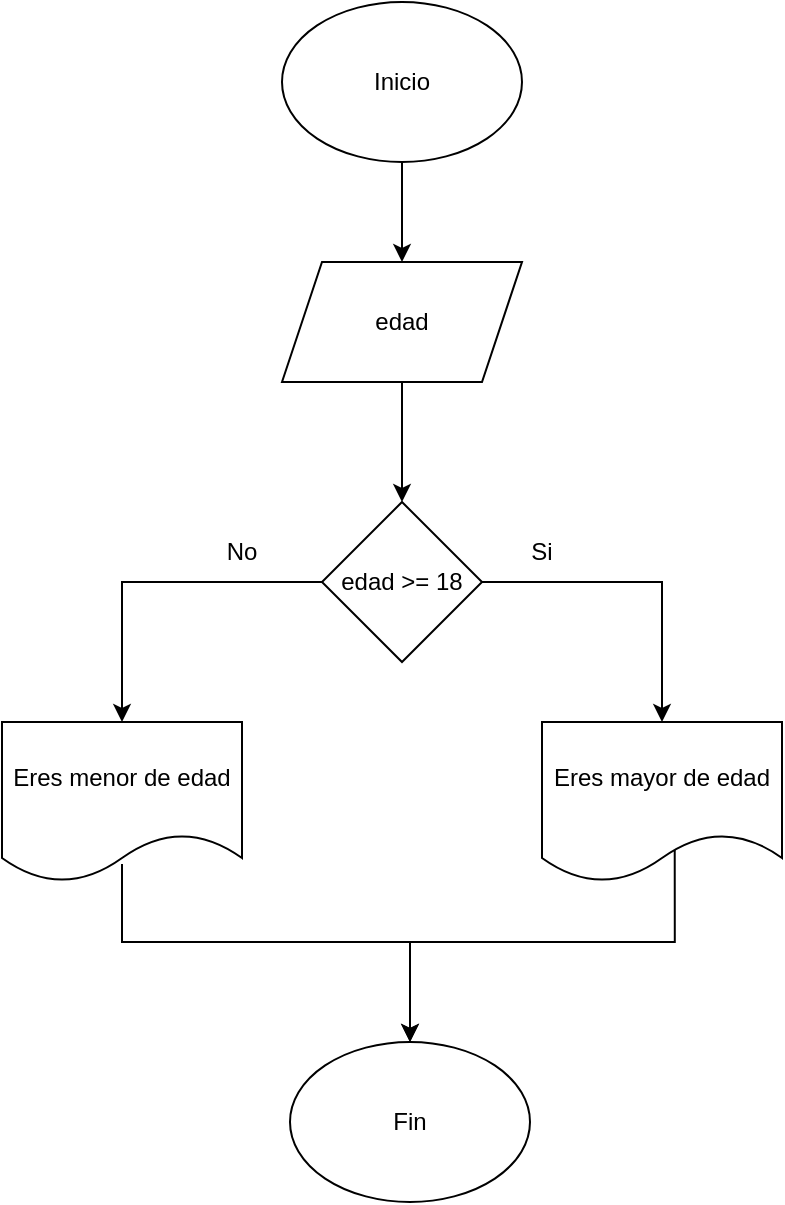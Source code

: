 <mxfile version="26.2.13" pages="8">
  <diagram name="Ejercicio_1" id="HbhEWNqbuMa8N1bNf3do">
    <mxGraphModel dx="579" dy="975" grid="1" gridSize="10" guides="1" tooltips="1" connect="1" arrows="1" fold="1" page="1" pageScale="1" pageWidth="827" pageHeight="1169" math="0" shadow="0">
      <root>
        <mxCell id="0" />
        <mxCell id="1" parent="0" />
        <mxCell id="AtQ19wUeNhM6aka8nDis-4" value="" style="edgeStyle=orthogonalEdgeStyle;rounded=0;orthogonalLoop=1;jettySize=auto;html=1;" edge="1" parent="1" source="AtQ19wUeNhM6aka8nDis-2" target="AtQ19wUeNhM6aka8nDis-3">
          <mxGeometry relative="1" as="geometry" />
        </mxCell>
        <mxCell id="AtQ19wUeNhM6aka8nDis-2" value="Inicio" style="ellipse;whiteSpace=wrap;html=1;" vertex="1" parent="1">
          <mxGeometry x="350" y="50" width="120" height="80" as="geometry" />
        </mxCell>
        <mxCell id="AtQ19wUeNhM6aka8nDis-6" value="" style="edgeStyle=orthogonalEdgeStyle;rounded=0;orthogonalLoop=1;jettySize=auto;html=1;" edge="1" parent="1" source="AtQ19wUeNhM6aka8nDis-3" target="AtQ19wUeNhM6aka8nDis-5">
          <mxGeometry relative="1" as="geometry" />
        </mxCell>
        <mxCell id="AtQ19wUeNhM6aka8nDis-3" value="edad" style="shape=parallelogram;perimeter=parallelogramPerimeter;whiteSpace=wrap;html=1;fixedSize=1;" vertex="1" parent="1">
          <mxGeometry x="350" y="180" width="120" height="60" as="geometry" />
        </mxCell>
        <mxCell id="AtQ19wUeNhM6aka8nDis-10" style="edgeStyle=orthogonalEdgeStyle;rounded=0;orthogonalLoop=1;jettySize=auto;html=1;exitX=1;exitY=0.5;exitDx=0;exitDy=0;" edge="1" parent="1" source="AtQ19wUeNhM6aka8nDis-5" target="AtQ19wUeNhM6aka8nDis-9">
          <mxGeometry relative="1" as="geometry" />
        </mxCell>
        <mxCell id="AtQ19wUeNhM6aka8nDis-13" style="edgeStyle=orthogonalEdgeStyle;rounded=0;orthogonalLoop=1;jettySize=auto;html=1;exitX=0;exitY=0.5;exitDx=0;exitDy=0;" edge="1" parent="1" source="AtQ19wUeNhM6aka8nDis-5" target="AtQ19wUeNhM6aka8nDis-12">
          <mxGeometry relative="1" as="geometry">
            <Array as="points">
              <mxPoint x="270" y="340" />
            </Array>
          </mxGeometry>
        </mxCell>
        <mxCell id="AtQ19wUeNhM6aka8nDis-5" value="&lt;div&gt;edad &amp;gt;= 18&lt;/div&gt;" style="rhombus;whiteSpace=wrap;html=1;" vertex="1" parent="1">
          <mxGeometry x="370" y="300" width="80" height="80" as="geometry" />
        </mxCell>
        <mxCell id="AtQ19wUeNhM6aka8nDis-20" style="edgeStyle=orthogonalEdgeStyle;rounded=0;orthogonalLoop=1;jettySize=auto;html=1;exitX=0.553;exitY=0.8;exitDx=0;exitDy=0;entryX=0.5;entryY=0;entryDx=0;entryDy=0;exitPerimeter=0;" edge="1" parent="1" source="AtQ19wUeNhM6aka8nDis-9" target="AtQ19wUeNhM6aka8nDis-17">
          <mxGeometry relative="1" as="geometry">
            <Array as="points">
              <mxPoint x="546" y="520" />
              <mxPoint x="414" y="520" />
            </Array>
          </mxGeometry>
        </mxCell>
        <mxCell id="AtQ19wUeNhM6aka8nDis-9" value="Eres mayor de edad" style="shape=document;whiteSpace=wrap;html=1;boundedLbl=1;" vertex="1" parent="1">
          <mxGeometry x="480" y="410" width="120" height="80" as="geometry" />
        </mxCell>
        <mxCell id="AtQ19wUeNhM6aka8nDis-11" value="Si" style="text;html=1;align=center;verticalAlign=middle;whiteSpace=wrap;rounded=0;" vertex="1" parent="1">
          <mxGeometry x="450" y="310" width="60" height="30" as="geometry" />
        </mxCell>
        <mxCell id="AtQ19wUeNhM6aka8nDis-18" style="edgeStyle=orthogonalEdgeStyle;rounded=0;orthogonalLoop=1;jettySize=auto;html=1;entryX=0.5;entryY=0;entryDx=0;entryDy=0;" edge="1" parent="1" target="AtQ19wUeNhM6aka8nDis-17">
          <mxGeometry relative="1" as="geometry">
            <mxPoint x="270" y="481" as="sourcePoint" />
            <Array as="points">
              <mxPoint x="270" y="520" />
              <mxPoint x="414" y="520" />
            </Array>
          </mxGeometry>
        </mxCell>
        <mxCell id="AtQ19wUeNhM6aka8nDis-12" value="Eres menor de edad" style="shape=document;whiteSpace=wrap;html=1;boundedLbl=1;" vertex="1" parent="1">
          <mxGeometry x="210" y="410" width="120" height="80" as="geometry" />
        </mxCell>
        <mxCell id="AtQ19wUeNhM6aka8nDis-14" value="No" style="text;html=1;align=center;verticalAlign=middle;whiteSpace=wrap;rounded=0;" vertex="1" parent="1">
          <mxGeometry x="300" y="310" width="60" height="30" as="geometry" />
        </mxCell>
        <mxCell id="AtQ19wUeNhM6aka8nDis-17" value="Fin" style="ellipse;whiteSpace=wrap;html=1;" vertex="1" parent="1">
          <mxGeometry x="354" y="570" width="120" height="80" as="geometry" />
        </mxCell>
      </root>
    </mxGraphModel>
  </diagram>
  <diagram id="KrsPK_C_SvE7w2KTIk38" name="Ejercicio_2">
    <mxGraphModel dx="1496" dy="1223" grid="1" gridSize="10" guides="1" tooltips="1" connect="1" arrows="1" fold="1" page="1" pageScale="1" pageWidth="827" pageHeight="1169" math="0" shadow="0">
      <root>
        <mxCell id="0" />
        <mxCell id="1" parent="0" />
        <mxCell id="YF59bSy7tuKWpELzyQuo-3" value="" style="edgeStyle=orthogonalEdgeStyle;rounded=0;orthogonalLoop=1;jettySize=auto;html=1;" edge="1" parent="1" source="YF59bSy7tuKWpELzyQuo-1" target="YF59bSy7tuKWpELzyQuo-2">
          <mxGeometry relative="1" as="geometry" />
        </mxCell>
        <mxCell id="YF59bSy7tuKWpELzyQuo-1" value="inicio" style="ellipse;whiteSpace=wrap;html=1;" vertex="1" parent="1">
          <mxGeometry x="354" y="80" width="120" height="80" as="geometry" />
        </mxCell>
        <mxCell id="YF59bSy7tuKWpELzyQuo-5" value="" style="edgeStyle=orthogonalEdgeStyle;rounded=0;orthogonalLoop=1;jettySize=auto;html=1;entryX=0.5;entryY=0;entryDx=0;entryDy=0;" edge="1" parent="1" source="YF59bSy7tuKWpELzyQuo-2" target="T4lvoNOf0rnetLlFRhDe-3">
          <mxGeometry relative="1" as="geometry">
            <mxPoint x="414" y="380.0" as="targetPoint" />
            <Array as="points">
              <mxPoint x="414" y="420" />
            </Array>
          </mxGeometry>
        </mxCell>
        <mxCell id="YF59bSy7tuKWpELzyQuo-2" value="numero" style="shape=parallelogram;perimeter=parallelogramPerimeter;whiteSpace=wrap;html=1;fixedSize=1;" vertex="1" parent="1">
          <mxGeometry x="354" y="200" width="120" height="60" as="geometry" />
        </mxCell>
        <mxCell id="T4lvoNOf0rnetLlFRhDe-1" style="edgeStyle=orthogonalEdgeStyle;rounded=0;orthogonalLoop=1;jettySize=auto;html=1;exitX=0.5;exitY=1;exitDx=0;exitDy=0;" edge="1" parent="1" source="T4lvoNOf0rnetLlFRhDe-3" target="T4lvoNOf0rnetLlFRhDe-4">
          <mxGeometry relative="1" as="geometry" />
        </mxCell>
        <mxCell id="T4lvoNOf0rnetLlFRhDe-13" style="edgeStyle=orthogonalEdgeStyle;rounded=0;orthogonalLoop=1;jettySize=auto;html=1;exitX=0;exitY=0.5;exitDx=0;exitDy=0;entryX=0.5;entryY=0;entryDx=0;entryDy=0;" edge="1" parent="1" source="T4lvoNOf0rnetLlFRhDe-3" target="T4lvoNOf0rnetLlFRhDe-12">
          <mxGeometry relative="1" as="geometry" />
        </mxCell>
        <mxCell id="T4lvoNOf0rnetLlFRhDe-3" value="numero == 0" style="rhombus;whiteSpace=wrap;html=1;" vertex="1" parent="1">
          <mxGeometry x="374" y="300" width="80" height="80" as="geometry" />
        </mxCell>
        <mxCell id="T4lvoNOf0rnetLlFRhDe-10" value="" style="edgeStyle=orthogonalEdgeStyle;rounded=0;orthogonalLoop=1;jettySize=auto;html=1;exitX=0.503;exitY=0.873;exitDx=0;exitDy=0;exitPerimeter=0;" edge="1" parent="1" source="T4lvoNOf0rnetLlFRhDe-4" target="T4lvoNOf0rnetLlFRhDe-9">
          <mxGeometry relative="1" as="geometry" />
        </mxCell>
        <mxCell id="T4lvoNOf0rnetLlFRhDe-4" value="Digitaste el 0" style="shape=document;whiteSpace=wrap;html=1;boundedLbl=1;" vertex="1" parent="1">
          <mxGeometry x="354" y="465" width="120" height="80" as="geometry" />
        </mxCell>
        <mxCell id="T4lvoNOf0rnetLlFRhDe-5" value="Si" style="text;html=1;align=center;verticalAlign=middle;whiteSpace=wrap;rounded=0;" vertex="1" parent="1">
          <mxGeometry x="420" y="380" width="11" height="30" as="geometry" />
        </mxCell>
        <mxCell id="T4lvoNOf0rnetLlFRhDe-7" value="No" style="text;html=1;align=center;verticalAlign=middle;whiteSpace=wrap;rounded=0;" vertex="1" parent="1">
          <mxGeometry x="309" y="310" width="60" height="30" as="geometry" />
        </mxCell>
        <mxCell id="T4lvoNOf0rnetLlFRhDe-9" value="Fin" style="ellipse;whiteSpace=wrap;html=1;" vertex="1" parent="1">
          <mxGeometry x="354" y="610" width="120" height="80" as="geometry" />
        </mxCell>
        <mxCell id="T4lvoNOf0rnetLlFRhDe-15" value="" style="edgeStyle=orthogonalEdgeStyle;rounded=0;orthogonalLoop=1;jettySize=auto;html=1;entryX=0.5;entryY=0;entryDx=0;entryDy=0;" edge="1" parent="1" source="T4lvoNOf0rnetLlFRhDe-12" target="T4lvoNOf0rnetLlFRhDe-16">
          <mxGeometry relative="1" as="geometry">
            <mxPoint x="249.053" y="465" as="targetPoint" />
          </mxGeometry>
        </mxCell>
        <mxCell id="T4lvoNOf0rnetLlFRhDe-18" value="" style="edgeStyle=orthogonalEdgeStyle;rounded=0;orthogonalLoop=1;jettySize=auto;html=1;" edge="1" parent="1" source="T4lvoNOf0rnetLlFRhDe-12" target="T4lvoNOf0rnetLlFRhDe-17">
          <mxGeometry relative="1" as="geometry" />
        </mxCell>
        <mxCell id="T4lvoNOf0rnetLlFRhDe-12" value="numero&amp;lt;0" style="rhombus;whiteSpace=wrap;html=1;" vertex="1" parent="1">
          <mxGeometry x="99" y="380" width="80" height="80" as="geometry" />
        </mxCell>
        <mxCell id="T4lvoNOf0rnetLlFRhDe-22" style="edgeStyle=orthogonalEdgeStyle;rounded=0;orthogonalLoop=1;jettySize=auto;html=1;exitX=0.559;exitY=0.87;exitDx=0;exitDy=0;entryX=0.5;entryY=0;entryDx=0;entryDy=0;exitPerimeter=0;" edge="1" parent="1" source="T4lvoNOf0rnetLlFRhDe-16" target="T4lvoNOf0rnetLlFRhDe-9">
          <mxGeometry relative="1" as="geometry">
            <Array as="points">
              <mxPoint x="256" y="560" />
              <mxPoint x="414" y="560" />
            </Array>
          </mxGeometry>
        </mxCell>
        <mxCell id="T4lvoNOf0rnetLlFRhDe-16" value="El numero es negativo" style="shape=document;whiteSpace=wrap;html=1;boundedLbl=1;" vertex="1" parent="1">
          <mxGeometry x="189" y="465" width="120" height="80" as="geometry" />
        </mxCell>
        <mxCell id="T4lvoNOf0rnetLlFRhDe-23" style="edgeStyle=orthogonalEdgeStyle;rounded=0;orthogonalLoop=1;jettySize=auto;html=1;entryX=0.5;entryY=0;entryDx=0;entryDy=0;exitX=0.498;exitY=0.897;exitDx=0;exitDy=0;exitPerimeter=0;" edge="1" parent="1" source="T4lvoNOf0rnetLlFRhDe-17" target="T4lvoNOf0rnetLlFRhDe-9">
          <mxGeometry relative="1" as="geometry">
            <Array as="points">
              <mxPoint x="20" y="580" />
              <mxPoint x="414" y="580" />
            </Array>
          </mxGeometry>
        </mxCell>
        <mxCell id="T4lvoNOf0rnetLlFRhDe-17" value="El numero es positivo" style="shape=document;whiteSpace=wrap;html=1;boundedLbl=1;" vertex="1" parent="1">
          <mxGeometry x="-40" y="470" width="120" height="80" as="geometry" />
        </mxCell>
        <mxCell id="T4lvoNOf0rnetLlFRhDe-19" value="si" style="text;html=1;align=center;verticalAlign=middle;whiteSpace=wrap;rounded=0;" vertex="1" parent="1">
          <mxGeometry x="170" y="390" width="60" height="30" as="geometry" />
        </mxCell>
        <mxCell id="T4lvoNOf0rnetLlFRhDe-20" value="no" style="text;html=1;align=center;verticalAlign=middle;whiteSpace=wrap;rounded=0;" vertex="1" parent="1">
          <mxGeometry x="39" y="390" width="60" height="30" as="geometry" />
        </mxCell>
      </root>
    </mxGraphModel>
  </diagram>
  <diagram id="enuvTou273MgP8DCtoVZ" name="Ejercicio_3">
    <mxGraphModel dx="1088" dy="1988" grid="1" gridSize="10" guides="1" tooltips="1" connect="1" arrows="1" fold="1" page="1" pageScale="1" pageWidth="827" pageHeight="1169" math="0" shadow="0">
      <root>
        <mxCell id="0" />
        <mxCell id="1" parent="0" />
        <mxCell id="p-ri-vCD-h3YRw8ZXZ6N-1" value="" style="edgeStyle=orthogonalEdgeStyle;rounded=0;orthogonalLoop=1;jettySize=auto;html=1;" edge="1" parent="1" source="p-ri-vCD-h3YRw8ZXZ6N-2" target="p-ri-vCD-h3YRw8ZXZ6N-4">
          <mxGeometry relative="1" as="geometry" />
        </mxCell>
        <mxCell id="p-ri-vCD-h3YRw8ZXZ6N-2" value="inicio" style="ellipse;whiteSpace=wrap;html=1;" vertex="1" parent="1">
          <mxGeometry x="354" y="80" width="120" height="80" as="geometry" />
        </mxCell>
        <mxCell id="p-ri-vCD-h3YRw8ZXZ6N-22" value="" style="edgeStyle=orthogonalEdgeStyle;rounded=0;orthogonalLoop=1;jettySize=auto;html=1;" edge="1" parent="1" source="p-ri-vCD-h3YRw8ZXZ6N-4" target="p-ri-vCD-h3YRw8ZXZ6N-7">
          <mxGeometry relative="1" as="geometry" />
        </mxCell>
        <mxCell id="p-ri-vCD-h3YRw8ZXZ6N-4" value="numero" style="shape=parallelogram;perimeter=parallelogramPerimeter;whiteSpace=wrap;html=1;fixedSize=1;" vertex="1" parent="1">
          <mxGeometry x="354" y="200" width="120" height="60" as="geometry" />
        </mxCell>
        <mxCell id="p-ri-vCD-h3YRw8ZXZ6N-5" style="edgeStyle=orthogonalEdgeStyle;rounded=0;orthogonalLoop=1;jettySize=auto;html=1;exitX=1;exitY=0.5;exitDx=0;exitDy=0;" edge="1" parent="1" source="p-ri-vCD-h3YRw8ZXZ6N-7" target="p-ri-vCD-h3YRw8ZXZ6N-9">
          <mxGeometry relative="1" as="geometry" />
        </mxCell>
        <mxCell id="p-ri-vCD-h3YRw8ZXZ6N-7" value="numero % 2 == 0" style="rhombus;whiteSpace=wrap;html=1;" vertex="1" parent="1">
          <mxGeometry x="356" y="300" width="116" height="80" as="geometry" />
        </mxCell>
        <mxCell id="p-ri-vCD-h3YRw8ZXZ6N-29" style="edgeStyle=orthogonalEdgeStyle;rounded=0;orthogonalLoop=1;jettySize=auto;html=1;exitX=0;exitY=0.5;exitDx=0;exitDy=0;entryX=0.5;entryY=0;entryDx=0;entryDy=0;" edge="1" parent="1" source="p-ri-vCD-h3YRw8ZXZ6N-9" target="p-ri-vCD-h3YRw8ZXZ6N-12">
          <mxGeometry relative="1" as="geometry" />
        </mxCell>
        <mxCell id="p-ri-vCD-h3YRw8ZXZ6N-9" value="El numero es par" style="shape=document;whiteSpace=wrap;html=1;boundedLbl=1;" vertex="1" parent="1">
          <mxGeometry x="510" y="410" width="120" height="80" as="geometry" />
        </mxCell>
        <mxCell id="p-ri-vCD-h3YRw8ZXZ6N-10" value="Si" style="text;html=1;align=center;verticalAlign=middle;whiteSpace=wrap;rounded=0;" vertex="1" parent="1">
          <mxGeometry x="490" y="310" width="11" height="30" as="geometry" />
        </mxCell>
        <mxCell id="p-ri-vCD-h3YRw8ZXZ6N-24" style="edgeStyle=orthogonalEdgeStyle;rounded=0;orthogonalLoop=1;jettySize=auto;html=1;exitX=0.75;exitY=1;exitDx=0;exitDy=0;entryX=0.5;entryY=0;entryDx=0;entryDy=0;" edge="1" parent="1" source="p-ri-vCD-h3YRw8ZXZ6N-11" target="p-ri-vCD-h3YRw8ZXZ6N-25">
          <mxGeometry relative="1" as="geometry">
            <mxPoint x="260" y="420" as="targetPoint" />
            <Array as="points">
              <mxPoint x="270" y="340" />
            </Array>
          </mxGeometry>
        </mxCell>
        <mxCell id="p-ri-vCD-h3YRw8ZXZ6N-11" value="No" style="text;html=1;align=center;verticalAlign=middle;whiteSpace=wrap;rounded=0;" vertex="1" parent="1">
          <mxGeometry x="309" y="310" width="60" height="30" as="geometry" />
        </mxCell>
        <mxCell id="p-ri-vCD-h3YRw8ZXZ6N-12" value="Fin" style="ellipse;whiteSpace=wrap;html=1;" vertex="1" parent="1">
          <mxGeometry x="354" y="490" width="120" height="80" as="geometry" />
        </mxCell>
        <mxCell id="p-ri-vCD-h3YRw8ZXZ6N-27" style="edgeStyle=orthogonalEdgeStyle;rounded=0;orthogonalLoop=1;jettySize=auto;html=1;exitX=1;exitY=0.5;exitDx=0;exitDy=0;entryX=0.5;entryY=0;entryDx=0;entryDy=0;" edge="1" parent="1" source="p-ri-vCD-h3YRw8ZXZ6N-25" target="p-ri-vCD-h3YRw8ZXZ6N-12">
          <mxGeometry relative="1" as="geometry">
            <Array as="points">
              <mxPoint x="330" y="450" />
              <mxPoint x="414" y="450" />
            </Array>
          </mxGeometry>
        </mxCell>
        <mxCell id="p-ri-vCD-h3YRw8ZXZ6N-25" value="El numero es impar" style="shape=document;whiteSpace=wrap;html=1;boundedLbl=1;" vertex="1" parent="1">
          <mxGeometry x="210" y="420" width="120" height="80" as="geometry" />
        </mxCell>
      </root>
    </mxGraphModel>
  </diagram>
  <diagram id="5CoDyDabY0lpsyTkSWvq" name="Ejercicio_4">
    <mxGraphModel dx="483" dy="921" grid="1" gridSize="10" guides="1" tooltips="1" connect="1" arrows="1" fold="1" page="1" pageScale="1" pageWidth="827" pageHeight="1169" math="0" shadow="0">
      <root>
        <mxCell id="0" />
        <mxCell id="1" parent="0" />
        <mxCell id="a5gAHpzRcTov0e3vMr_i-29" value="" style="edgeStyle=orthogonalEdgeStyle;rounded=0;orthogonalLoop=1;jettySize=auto;html=1;" edge="1" parent="1" source="a5gAHpzRcTov0e3vMr_i-2" target="a5gAHpzRcTov0e3vMr_i-28">
          <mxGeometry relative="1" as="geometry" />
        </mxCell>
        <mxCell id="a5gAHpzRcTov0e3vMr_i-2" value="inicio" style="ellipse;whiteSpace=wrap;html=1;" vertex="1" parent="1">
          <mxGeometry x="354" y="80" width="120" height="80" as="geometry" />
        </mxCell>
        <mxCell id="a5gAHpzRcTov0e3vMr_i-4" value="contrasena" style="shape=parallelogram;perimeter=parallelogramPerimeter;whiteSpace=wrap;html=1;fixedSize=1;" vertex="1" parent="1">
          <mxGeometry x="354" y="320" width="120" height="60" as="geometry" />
        </mxCell>
        <mxCell id="a5gAHpzRcTov0e3vMr_i-21" value="" style="edgeStyle=orthogonalEdgeStyle;rounded=0;orthogonalLoop=1;jettySize=auto;html=1;" edge="1" parent="1" source="a5gAHpzRcTov0e3vMr_i-6" target="a5gAHpzRcTov0e3vMr_i-20">
          <mxGeometry relative="1" as="geometry" />
        </mxCell>
        <mxCell id="a5gAHpzRcTov0e3vMr_i-24" value="" style="edgeStyle=orthogonalEdgeStyle;rounded=0;orthogonalLoop=1;jettySize=auto;html=1;entryX=0;entryY=0.5;entryDx=0;entryDy=0;" edge="1" parent="1" source="a5gAHpzRcTov0e3vMr_i-6" target="a5gAHpzRcTov0e3vMr_i-4">
          <mxGeometry relative="1" as="geometry">
            <mxPoint x="230" y="270" as="targetPoint" />
            <Array as="points">
              <mxPoint x="290" y="480" />
              <mxPoint x="290" y="350" />
            </Array>
          </mxGeometry>
        </mxCell>
        <mxCell id="a5gAHpzRcTov0e3vMr_i-6" value="contrasena == contrasenaReal" style="rhombus;whiteSpace=wrap;html=1;" vertex="1" parent="1">
          <mxGeometry x="342" y="440" width="144" height="80" as="geometry" />
        </mxCell>
        <mxCell id="a5gAHpzRcTov0e3vMr_i-9" value="Si" style="text;html=1;align=center;verticalAlign=middle;whiteSpace=wrap;rounded=0;" vertex="1" parent="1">
          <mxGeometry x="420" y="520" width="11" height="30" as="geometry" />
        </mxCell>
        <mxCell id="a5gAHpzRcTov0e3vMr_i-11" value="No" style="text;html=1;align=center;verticalAlign=middle;whiteSpace=wrap;rounded=0;" vertex="1" parent="1">
          <mxGeometry x="311" y="450" width="31" height="30" as="geometry" />
        </mxCell>
        <mxCell id="a5gAHpzRcTov0e3vMr_i-17" value="" style="edgeStyle=orthogonalEdgeStyle;rounded=0;orthogonalLoop=1;jettySize=auto;html=1;exitX=0.5;exitY=1;exitDx=0;exitDy=0;" edge="1" parent="1" source="a5gAHpzRcTov0e3vMr_i-4" target="a5gAHpzRcTov0e3vMr_i-6">
          <mxGeometry relative="1" as="geometry">
            <mxPoint x="414" y="380" as="sourcePoint" />
          </mxGeometry>
        </mxCell>
        <mxCell id="a5gAHpzRcTov0e3vMr_i-27" value="" style="edgeStyle=orthogonalEdgeStyle;rounded=0;orthogonalLoop=1;jettySize=auto;html=1;exitX=0.5;exitY=0.938;exitDx=0;exitDy=0;exitPerimeter=0;" edge="1" parent="1" source="a5gAHpzRcTov0e3vMr_i-20" target="a5gAHpzRcTov0e3vMr_i-26">
          <mxGeometry relative="1" as="geometry" />
        </mxCell>
        <mxCell id="a5gAHpzRcTov0e3vMr_i-20" value="Acceso concedido" style="shape=document;whiteSpace=wrap;html=1;boundedLbl=1;" vertex="1" parent="1">
          <mxGeometry x="354" y="585" width="120" height="80" as="geometry" />
        </mxCell>
        <mxCell id="a5gAHpzRcTov0e3vMr_i-26" value="Fin" style="ellipse;whiteSpace=wrap;html=1;" vertex="1" parent="1">
          <mxGeometry x="354" y="710" width="120" height="80" as="geometry" />
        </mxCell>
        <mxCell id="a5gAHpzRcTov0e3vMr_i-30" value="" style="edgeStyle=orthogonalEdgeStyle;rounded=0;orthogonalLoop=1;jettySize=auto;html=1;" edge="1" parent="1" source="a5gAHpzRcTov0e3vMr_i-28" target="a5gAHpzRcTov0e3vMr_i-4">
          <mxGeometry relative="1" as="geometry" />
        </mxCell>
        <mxCell id="a5gAHpzRcTov0e3vMr_i-28" value="contrasenaReal = 7" style="whiteSpace=wrap;html=1;" vertex="1" parent="1">
          <mxGeometry x="354" y="210" width="120" height="60" as="geometry" />
        </mxCell>
      </root>
    </mxGraphModel>
  </diagram>
  <diagram id="CnBORFvCMnOSqMC-qtVA" name="Ejercicio_5">
    <mxGraphModel dx="512" dy="975" grid="1" gridSize="10" guides="1" tooltips="1" connect="1" arrows="1" fold="1" page="1" pageScale="1" pageWidth="827" pageHeight="1169" math="0" shadow="0">
      <root>
        <mxCell id="0" />
        <mxCell id="1" parent="0" />
        <mxCell id="JlqMStExBO_72Tpy9YAb-3" value="" style="edgeStyle=orthogonalEdgeStyle;rounded=0;orthogonalLoop=1;jettySize=auto;html=1;" edge="1" parent="1" source="JlqMStExBO_72Tpy9YAb-1" target="JlqMStExBO_72Tpy9YAb-2">
          <mxGeometry relative="1" as="geometry" />
        </mxCell>
        <mxCell id="JlqMStExBO_72Tpy9YAb-1" value="&lt;div&gt;inicio&lt;/div&gt;" style="ellipse;whiteSpace=wrap;html=1;" vertex="1" parent="1">
          <mxGeometry x="330" y="100" width="120" height="80" as="geometry" />
        </mxCell>
        <mxCell id="JlqMStExBO_72Tpy9YAb-5" value="" style="edgeStyle=orthogonalEdgeStyle;rounded=0;orthogonalLoop=1;jettySize=auto;html=1;" edge="1" parent="1" source="JlqMStExBO_72Tpy9YAb-2" target="JlqMStExBO_72Tpy9YAb-4">
          <mxGeometry relative="1" as="geometry" />
        </mxCell>
        <mxCell id="JlqMStExBO_72Tpy9YAb-2" value="&lt;div&gt;total_cuenta&lt;/div&gt;porcentaje" style="shape=parallelogram;perimeter=parallelogramPerimeter;whiteSpace=wrap;html=1;fixedSize=1;" vertex="1" parent="1">
          <mxGeometry x="330" y="220" width="120" height="60" as="geometry" />
        </mxCell>
        <mxCell id="JlqMStExBO_72Tpy9YAb-7" value="&lt;font style=&quot;font-size: 13px;&quot;&gt;1&lt;/font&gt;" style="edgeStyle=orthogonalEdgeStyle;rounded=0;orthogonalLoop=1;jettySize=auto;html=1;" edge="1" parent="1" source="JlqMStExBO_72Tpy9YAb-4" target="JlqMStExBO_72Tpy9YAb-6">
          <mxGeometry relative="1" as="geometry">
            <Array as="points">
              <mxPoint x="390" y="420" />
              <mxPoint x="190" y="420" />
            </Array>
          </mxGeometry>
        </mxCell>
        <mxCell id="JlqMStExBO_72Tpy9YAb-15" value="10" style="edgeLabel;html=1;align=center;verticalAlign=middle;resizable=0;points=[];" vertex="1" connectable="0" parent="JlqMStExBO_72Tpy9YAb-7">
          <mxGeometry x="-0.022" y="1" relative="1" as="geometry">
            <mxPoint as="offset" />
          </mxGeometry>
        </mxCell>
        <mxCell id="JlqMStExBO_72Tpy9YAb-10" value="" style="edgeStyle=orthogonalEdgeStyle;rounded=0;orthogonalLoop=1;jettySize=auto;html=1;" edge="1" parent="1" source="JlqMStExBO_72Tpy9YAb-4" target="JlqMStExBO_72Tpy9YAb-8">
          <mxGeometry relative="1" as="geometry">
            <Array as="points">
              <mxPoint x="390" y="420" />
              <mxPoint x="590" y="420" />
            </Array>
          </mxGeometry>
        </mxCell>
        <mxCell id="JlqMStExBO_72Tpy9YAb-17" value="20" style="edgeLabel;html=1;align=center;verticalAlign=middle;resizable=0;points=[];" vertex="1" connectable="0" parent="JlqMStExBO_72Tpy9YAb-10">
          <mxGeometry x="0.04" y="-1" relative="1" as="geometry">
            <mxPoint as="offset" />
          </mxGeometry>
        </mxCell>
        <mxCell id="JlqMStExBO_72Tpy9YAb-13" value="" style="edgeStyle=orthogonalEdgeStyle;rounded=0;orthogonalLoop=1;jettySize=auto;html=1;" edge="1" parent="1" source="JlqMStExBO_72Tpy9YAb-4" target="JlqMStExBO_72Tpy9YAb-11">
          <mxGeometry relative="1" as="geometry" />
        </mxCell>
        <mxCell id="JlqMStExBO_72Tpy9YAb-16" value="15" style="edgeLabel;html=1;align=center;verticalAlign=middle;resizable=0;points=[];" vertex="1" connectable="0" parent="JlqMStExBO_72Tpy9YAb-13">
          <mxGeometry x="-0.199" y="1" relative="1" as="geometry">
            <mxPoint as="offset" />
          </mxGeometry>
        </mxCell>
        <mxCell id="JlqMStExBO_72Tpy9YAb-4" value="¿Propina escogida?" style="rhombus;whiteSpace=wrap;html=1;" vertex="1" parent="1">
          <mxGeometry x="340" y="320" width="100" height="80" as="geometry" />
        </mxCell>
        <mxCell id="6pB6rarzW8Z21x3UUi15-3" style="edgeStyle=orthogonalEdgeStyle;rounded=0;orthogonalLoop=1;jettySize=auto;html=1;" edge="1" parent="1" source="JlqMStExBO_72Tpy9YAb-6" target="6pB6rarzW8Z21x3UUi15-2">
          <mxGeometry relative="1" as="geometry">
            <Array as="points">
              <mxPoint x="190" y="620" />
              <mxPoint x="390" y="620" />
            </Array>
          </mxGeometry>
        </mxCell>
        <mxCell id="JlqMStExBO_72Tpy9YAb-6" value="propina = total_cuenta*0.10" style="whiteSpace=wrap;html=1;" vertex="1" parent="1">
          <mxGeometry x="130" y="510" width="120" height="60" as="geometry" />
        </mxCell>
        <mxCell id="6pB6rarzW8Z21x3UUi15-6" style="edgeStyle=orthogonalEdgeStyle;rounded=0;orthogonalLoop=1;jettySize=auto;html=1;exitX=0.5;exitY=1;exitDx=0;exitDy=0;" edge="1" parent="1" source="JlqMStExBO_72Tpy9YAb-8">
          <mxGeometry relative="1" as="geometry">
            <mxPoint x="390" y="670" as="targetPoint" />
          </mxGeometry>
        </mxCell>
        <mxCell id="JlqMStExBO_72Tpy9YAb-8" value="propina = total_cuenta*0.20" style="whiteSpace=wrap;html=1;" vertex="1" parent="1">
          <mxGeometry x="530" y="510" width="120" height="60" as="geometry" />
        </mxCell>
        <mxCell id="6pB6rarzW8Z21x3UUi15-5" style="edgeStyle=orthogonalEdgeStyle;rounded=0;orthogonalLoop=1;jettySize=auto;html=1;exitX=0.5;exitY=1;exitDx=0;exitDy=0;entryX=0.5;entryY=0;entryDx=0;entryDy=0;" edge="1" parent="1" source="JlqMStExBO_72Tpy9YAb-11" target="6pB6rarzW8Z21x3UUi15-2">
          <mxGeometry relative="1" as="geometry" />
        </mxCell>
        <mxCell id="JlqMStExBO_72Tpy9YAb-11" value="propina = total_cuenta*0.15" style="whiteSpace=wrap;html=1;" vertex="1" parent="1">
          <mxGeometry x="330" y="510" width="120" height="60" as="geometry" />
        </mxCell>
        <mxCell id="6pB6rarzW8Z21x3UUi15-8" value="" style="edgeStyle=orthogonalEdgeStyle;rounded=0;orthogonalLoop=1;jettySize=auto;html=1;" edge="1" parent="1" source="6pB6rarzW8Z21x3UUi15-2" target="6pB6rarzW8Z21x3UUi15-7">
          <mxGeometry relative="1" as="geometry" />
        </mxCell>
        <mxCell id="6pB6rarzW8Z21x3UUi15-2" value="propina" style="shape=document;whiteSpace=wrap;html=1;boundedLbl=1;" vertex="1" parent="1">
          <mxGeometry x="330" y="670" width="120" height="80" as="geometry" />
        </mxCell>
        <mxCell id="6pB6rarzW8Z21x3UUi15-7" value="Fin" style="ellipse;whiteSpace=wrap;html=1;" vertex="1" parent="1">
          <mxGeometry x="330" y="810" width="120" height="80" as="geometry" />
        </mxCell>
      </root>
    </mxGraphModel>
  </diagram>
  <diagram id="PYOJK35_QJmTF_DHdXLb" name="Ejercicio_6">
    <mxGraphModel dx="1584" dy="1275" grid="1" gridSize="10" guides="1" tooltips="1" connect="1" arrows="1" fold="1" page="1" pageScale="1" pageWidth="827" pageHeight="1169" math="0" shadow="0">
      <root>
        <mxCell id="0" />
        <mxCell id="1" parent="0" />
        <mxCell id="bVxsmb9uu9Pui191-9hZ-1" value="" style="edgeStyle=orthogonalEdgeStyle;rounded=0;orthogonalLoop=1;jettySize=auto;html=1;entryX=0.5;entryY=0;entryDx=0;entryDy=0;" edge="1" parent="1" source="bVxsmb9uu9Pui191-9hZ-2" target="bVxsmb9uu9Pui191-9hZ-22">
          <mxGeometry relative="1" as="geometry">
            <mxPoint x="260" y="140" as="targetPoint" />
            <Array as="points">
              <mxPoint x="260" y="120" />
              <mxPoint x="261" y="120" />
            </Array>
          </mxGeometry>
        </mxCell>
        <mxCell id="bVxsmb9uu9Pui191-9hZ-2" value="&lt;div&gt;inicio&lt;/div&gt;" style="ellipse;whiteSpace=wrap;html=1;" vertex="1" parent="1">
          <mxGeometry x="200" y="20" width="120" height="80" as="geometry" />
        </mxCell>
        <mxCell id="bVxsmb9uu9Pui191-9hZ-20" value="Fin" style="ellipse;whiteSpace=wrap;html=1;" vertex="1" parent="1">
          <mxGeometry x="200" y="730" width="120" height="80" as="geometry" />
        </mxCell>
        <mxCell id="bVxsmb9uu9Pui191-9hZ-24" value="" style="edgeStyle=orthogonalEdgeStyle;rounded=0;orthogonalLoop=1;jettySize=auto;html=1;" edge="1" parent="1" source="bVxsmb9uu9Pui191-9hZ-22" target="bVxsmb9uu9Pui191-9hZ-23">
          <mxGeometry relative="1" as="geometry" />
        </mxCell>
        <mxCell id="bVxsmb9uu9Pui191-9hZ-22" value="numero_secreto=7" style="rounded=0;whiteSpace=wrap;html=1;" vertex="1" parent="1">
          <mxGeometry x="200" y="150" width="120" height="60" as="geometry" />
        </mxCell>
        <mxCell id="bVxsmb9uu9Pui191-9hZ-26" value="" style="edgeStyle=orthogonalEdgeStyle;rounded=0;orthogonalLoop=1;jettySize=auto;html=1;" edge="1" parent="1" source="bVxsmb9uu9Pui191-9hZ-23" target="bVxsmb9uu9Pui191-9hZ-25">
          <mxGeometry relative="1" as="geometry" />
        </mxCell>
        <mxCell id="bVxsmb9uu9Pui191-9hZ-23" value="numero" style="shape=parallelogram;perimeter=parallelogramPerimeter;whiteSpace=wrap;html=1;fixedSize=1;rounded=0;" vertex="1" parent="1">
          <mxGeometry x="200" y="260" width="120" height="60" as="geometry" />
        </mxCell>
        <mxCell id="bVxsmb9uu9Pui191-9hZ-28" value="" style="edgeStyle=orthogonalEdgeStyle;rounded=0;orthogonalLoop=1;jettySize=auto;html=1;" edge="1" parent="1" source="bVxsmb9uu9Pui191-9hZ-25" target="bVxsmb9uu9Pui191-9hZ-27">
          <mxGeometry relative="1" as="geometry" />
        </mxCell>
        <mxCell id="9sRNGGyd-zfhIU58lMIr-3" style="edgeStyle=orthogonalEdgeStyle;rounded=0;orthogonalLoop=1;jettySize=auto;html=1;exitX=0;exitY=0.5;exitDx=0;exitDy=0;entryX=0.5;entryY=0;entryDx=0;entryDy=0;" edge="1" parent="1" source="bVxsmb9uu9Pui191-9hZ-25" target="9sRNGGyd-zfhIU58lMIr-1">
          <mxGeometry relative="1" as="geometry" />
        </mxCell>
        <mxCell id="bVxsmb9uu9Pui191-9hZ-25" value="numero == numero_secreto" style="rhombus;whiteSpace=wrap;html=1;rounded=0;" vertex="1" parent="1">
          <mxGeometry x="195" y="390" width="130" height="100" as="geometry" />
        </mxCell>
        <mxCell id="bVxsmb9uu9Pui191-9hZ-29" value="" style="edgeStyle=orthogonalEdgeStyle;rounded=0;orthogonalLoop=1;jettySize=auto;html=1;" edge="1" parent="1" source="bVxsmb9uu9Pui191-9hZ-27" target="bVxsmb9uu9Pui191-9hZ-20">
          <mxGeometry relative="1" as="geometry" />
        </mxCell>
        <mxCell id="bVxsmb9uu9Pui191-9hZ-27" value="Escogiste el numero correcto" style="shape=document;whiteSpace=wrap;html=1;boundedLbl=1;rounded=0;" vertex="1" parent="1">
          <mxGeometry x="200" y="580" width="120" height="80" as="geometry" />
        </mxCell>
        <mxCell id="9sRNGGyd-zfhIU58lMIr-5" value="" style="edgeStyle=orthogonalEdgeStyle;rounded=0;orthogonalLoop=1;jettySize=auto;html=1;" edge="1" parent="1" source="9sRNGGyd-zfhIU58lMIr-1" target="9sRNGGyd-zfhIU58lMIr-4">
          <mxGeometry relative="1" as="geometry" />
        </mxCell>
        <mxCell id="9sRNGGyd-zfhIU58lMIr-7" value="" style="edgeStyle=orthogonalEdgeStyle;rounded=0;orthogonalLoop=1;jettySize=auto;html=1;" edge="1" parent="1" source="9sRNGGyd-zfhIU58lMIr-1" target="9sRNGGyd-zfhIU58lMIr-6">
          <mxGeometry relative="1" as="geometry" />
        </mxCell>
        <mxCell id="9sRNGGyd-zfhIU58lMIr-1" value="numero&amp;gt;numero_secreto" style="rhombus;whiteSpace=wrap;html=1;rounded=0;" vertex="1" parent="1">
          <mxGeometry x="-130" y="490" width="160" height="100" as="geometry" />
        </mxCell>
        <mxCell id="9sRNGGyd-zfhIU58lMIr-11" style="edgeStyle=orthogonalEdgeStyle;rounded=0;orthogonalLoop=1;jettySize=auto;html=1;entryX=0;entryY=0.25;entryDx=0;entryDy=0;" edge="1" parent="1" source="9sRNGGyd-zfhIU58lMIr-4" target="bVxsmb9uu9Pui191-9hZ-23">
          <mxGeometry relative="1" as="geometry">
            <Array as="points">
              <mxPoint x="-300" y="670" />
              <mxPoint x="-300" y="278" />
            </Array>
          </mxGeometry>
        </mxCell>
        <mxCell id="9sRNGGyd-zfhIU58lMIr-4" value="el numero es menor" style="shape=document;whiteSpace=wrap;html=1;boundedLbl=1;rounded=0;" vertex="1" parent="1">
          <mxGeometry x="-110" y="630" width="120" height="80" as="geometry" />
        </mxCell>
        <mxCell id="9sRNGGyd-zfhIU58lMIr-10" style="edgeStyle=orthogonalEdgeStyle;rounded=0;orthogonalLoop=1;jettySize=auto;html=1;entryX=0;entryY=0.75;entryDx=0;entryDy=0;" edge="1" parent="1" source="9sRNGGyd-zfhIU58lMIr-6" target="bVxsmb9uu9Pui191-9hZ-23">
          <mxGeometry relative="1" as="geometry">
            <Array as="points">
              <mxPoint x="-180" y="300" />
              <mxPoint x="206" y="300" />
            </Array>
          </mxGeometry>
        </mxCell>
        <mxCell id="9sRNGGyd-zfhIU58lMIr-6" value="el numero es mayor" style="shape=document;whiteSpace=wrap;html=1;boundedLbl=1;rounded=0;" vertex="1" parent="1">
          <mxGeometry x="-280" y="500" width="120" height="80" as="geometry" />
        </mxCell>
        <mxCell id="9sRNGGyd-zfhIU58lMIr-8" value="si" style="text;html=1;align=center;verticalAlign=middle;resizable=0;points=[];autosize=1;strokeColor=none;fillColor=none;" vertex="1" parent="1">
          <mxGeometry x="-44" y="585" width="30" height="30" as="geometry" />
        </mxCell>
        <mxCell id="9sRNGGyd-zfhIU58lMIr-9" value="no" style="text;html=1;align=center;verticalAlign=middle;resizable=0;points=[];autosize=1;strokeColor=none;fillColor=none;" vertex="1" parent="1">
          <mxGeometry x="-160" y="508" width="40" height="30" as="geometry" />
        </mxCell>
        <mxCell id="9sRNGGyd-zfhIU58lMIr-12" value="si" style="text;html=1;align=center;verticalAlign=middle;resizable=0;points=[];autosize=1;strokeColor=none;fillColor=none;" vertex="1" parent="1">
          <mxGeometry x="276" y="488" width="30" height="30" as="geometry" />
        </mxCell>
        <mxCell id="9sRNGGyd-zfhIU58lMIr-13" value="no" style="text;html=1;align=center;verticalAlign=middle;resizable=0;points=[];autosize=1;strokeColor=none;fillColor=none;" vertex="1" parent="1">
          <mxGeometry x="151" y="408" width="40" height="30" as="geometry" />
        </mxCell>
      </root>
    </mxGraphModel>
  </diagram>
  <diagram id="fBmDKk7rjQ_RLUd9u8Oz" name="Ejercicio_7">
    <mxGraphModel dx="1442" dy="1036" grid="1" gridSize="10" guides="1" tooltips="1" connect="1" arrows="1" fold="1" page="1" pageScale="1" pageWidth="827" pageHeight="1169" math="0" shadow="0">
      <root>
        <mxCell id="0" />
        <mxCell id="1" parent="0" />
        <mxCell id="V3bvIDmOrSBdJr5vNOOa-4" value="" style="edgeStyle=orthogonalEdgeStyle;rounded=0;orthogonalLoop=1;jettySize=auto;html=1;" edge="1" parent="1" source="V3bvIDmOrSBdJr5vNOOa-2" target="V3bvIDmOrSBdJr5vNOOa-3">
          <mxGeometry relative="1" as="geometry" />
        </mxCell>
        <mxCell id="V3bvIDmOrSBdJr5vNOOa-2" value="inicio" style="ellipse;whiteSpace=wrap;html=1;" vertex="1" parent="1">
          <mxGeometry x="340" y="150" width="120" height="80" as="geometry" />
        </mxCell>
        <mxCell id="V3bvIDmOrSBdJr5vNOOa-6" value="" style="edgeStyle=orthogonalEdgeStyle;rounded=0;orthogonalLoop=1;jettySize=auto;html=1;" edge="1" parent="1" source="V3bvIDmOrSBdJr5vNOOa-3" target="V3bvIDmOrSBdJr5vNOOa-5">
          <mxGeometry relative="1" as="geometry" />
        </mxCell>
        <mxCell id="V3bvIDmOrSBdJr5vNOOa-3" value="&lt;div&gt;numero_1&lt;/div&gt;&lt;div&gt;numero_2&lt;/div&gt;" style="shape=parallelogram;perimeter=parallelogramPerimeter;whiteSpace=wrap;html=1;fixedSize=1;" vertex="1" parent="1">
          <mxGeometry x="340" y="320" width="120" height="60" as="geometry" />
        </mxCell>
        <mxCell id="V3bvIDmOrSBdJr5vNOOa-8" value="" style="edgeStyle=orthogonalEdgeStyle;rounded=0;orthogonalLoop=1;jettySize=auto;html=1;" edge="1" parent="1" source="V3bvIDmOrSBdJr5vNOOa-5" target="V3bvIDmOrSBdJr5vNOOa-7">
          <mxGeometry relative="1" as="geometry" />
        </mxCell>
        <mxCell id="V3bvIDmOrSBdJr5vNOOa-5" value="numero_mayor = 0" style="whiteSpace=wrap;html=1;" vertex="1" parent="1">
          <mxGeometry x="340" y="460" width="120" height="60" as="geometry" />
        </mxCell>
        <mxCell id="V3bvIDmOrSBdJr5vNOOa-10" value="" style="edgeStyle=orthogonalEdgeStyle;rounded=0;orthogonalLoop=1;jettySize=auto;html=1;" edge="1" parent="1" source="V3bvIDmOrSBdJr5vNOOa-7" target="V3bvIDmOrSBdJr5vNOOa-9">
          <mxGeometry relative="1" as="geometry" />
        </mxCell>
        <mxCell id="V3bvIDmOrSBdJr5vNOOa-13" value="" style="edgeStyle=orthogonalEdgeStyle;rounded=0;orthogonalLoop=1;jettySize=auto;html=1;entryX=0.5;entryY=0;entryDx=0;entryDy=0;" edge="1" parent="1" source="V3bvIDmOrSBdJr5vNOOa-7" target="V3bvIDmOrSBdJr5vNOOa-12">
          <mxGeometry relative="1" as="geometry" />
        </mxCell>
        <mxCell id="V3bvIDmOrSBdJr5vNOOa-7" value="numero_1 == numero_2" style="rhombus;whiteSpace=wrap;html=1;" vertex="1" parent="1">
          <mxGeometry x="335" y="570" width="130" height="110" as="geometry" />
        </mxCell>
        <mxCell id="V3bvIDmOrSBdJr5vNOOa-26" style="edgeStyle=orthogonalEdgeStyle;rounded=0;orthogonalLoop=1;jettySize=auto;html=1;" edge="1" parent="1" source="V3bvIDmOrSBdJr5vNOOa-9">
          <mxGeometry relative="1" as="geometry">
            <mxPoint x="320" y="1040" as="targetPoint" />
          </mxGeometry>
        </mxCell>
        <mxCell id="V3bvIDmOrSBdJr5vNOOa-9" value="los numeros son iguales" style="shape=document;whiteSpace=wrap;html=1;boundedLbl=1;" vertex="1" parent="1">
          <mxGeometry x="340" y="803" width="120" height="80" as="geometry" />
        </mxCell>
        <mxCell id="V3bvIDmOrSBdJr5vNOOa-11" value="si" style="text;html=1;align=center;verticalAlign=middle;resizable=0;points=[];autosize=1;strokeColor=none;fillColor=none;" vertex="1" parent="1">
          <mxGeometry x="406" y="678" width="30" height="30" as="geometry" />
        </mxCell>
        <mxCell id="V3bvIDmOrSBdJr5vNOOa-15" value="" style="edgeStyle=orthogonalEdgeStyle;rounded=0;orthogonalLoop=1;jettySize=auto;html=1;" edge="1" parent="1" source="V3bvIDmOrSBdJr5vNOOa-12" target="V3bvIDmOrSBdJr5vNOOa-14">
          <mxGeometry relative="1" as="geometry" />
        </mxCell>
        <mxCell id="V3bvIDmOrSBdJr5vNOOa-19" value="" style="edgeStyle=orthogonalEdgeStyle;rounded=0;orthogonalLoop=1;jettySize=auto;html=1;" edge="1" parent="1" source="V3bvIDmOrSBdJr5vNOOa-12" target="V3bvIDmOrSBdJr5vNOOa-18">
          <mxGeometry relative="1" as="geometry" />
        </mxCell>
        <mxCell id="V3bvIDmOrSBdJr5vNOOa-12" value="numero_1&amp;gt;numero_2" style="rhombus;whiteSpace=wrap;html=1;" vertex="1" parent="1">
          <mxGeometry x="140" y="653" width="140" height="80" as="geometry" />
        </mxCell>
        <mxCell id="V3bvIDmOrSBdJr5vNOOa-23" style="edgeStyle=orthogonalEdgeStyle;rounded=0;orthogonalLoop=1;jettySize=auto;html=1;exitX=0.5;exitY=1;exitDx=0;exitDy=0;entryX=0.5;entryY=0;entryDx=0;entryDy=0;" edge="1" parent="1" source="V3bvIDmOrSBdJr5vNOOa-14" target="V3bvIDmOrSBdJr5vNOOa-21">
          <mxGeometry relative="1" as="geometry" />
        </mxCell>
        <mxCell id="V3bvIDmOrSBdJr5vNOOa-14" value="numero_mayor = numero_1" style="whiteSpace=wrap;html=1;" vertex="1" parent="1">
          <mxGeometry x="150" y="823" width="120" height="60" as="geometry" />
        </mxCell>
        <mxCell id="V3bvIDmOrSBdJr5vNOOa-16" value="si" style="text;html=1;align=center;verticalAlign=middle;resizable=0;points=[];autosize=1;strokeColor=none;fillColor=none;" vertex="1" parent="1">
          <mxGeometry x="206" y="738" width="30" height="30" as="geometry" />
        </mxCell>
        <mxCell id="V3bvIDmOrSBdJr5vNOOa-17" value="no" style="text;html=1;align=center;verticalAlign=middle;resizable=0;points=[];autosize=1;strokeColor=none;fillColor=none;" vertex="1" parent="1">
          <mxGeometry x="301" y="598" width="40" height="30" as="geometry" />
        </mxCell>
        <mxCell id="V3bvIDmOrSBdJr5vNOOa-22" value="" style="edgeStyle=orthogonalEdgeStyle;rounded=0;orthogonalLoop=1;jettySize=auto;html=1;" edge="1" parent="1" source="V3bvIDmOrSBdJr5vNOOa-18" target="V3bvIDmOrSBdJr5vNOOa-21">
          <mxGeometry relative="1" as="geometry" />
        </mxCell>
        <mxCell id="V3bvIDmOrSBdJr5vNOOa-18" value="numero_mayor = numero_1" style="whiteSpace=wrap;html=1;" vertex="1" parent="1">
          <mxGeometry x="-30" y="823" width="120" height="60" as="geometry" />
        </mxCell>
        <mxCell id="V3bvIDmOrSBdJr5vNOOa-20" value="no" style="text;html=1;align=center;verticalAlign=middle;resizable=0;points=[];autosize=1;strokeColor=none;fillColor=none;" vertex="1" parent="1">
          <mxGeometry x="101" y="658" width="40" height="30" as="geometry" />
        </mxCell>
        <mxCell id="V3bvIDmOrSBdJr5vNOOa-25" style="edgeStyle=orthogonalEdgeStyle;rounded=0;orthogonalLoop=1;jettySize=auto;html=1;" edge="1" parent="1" source="V3bvIDmOrSBdJr5vNOOa-21" target="V3bvIDmOrSBdJr5vNOOa-24">
          <mxGeometry relative="1" as="geometry" />
        </mxCell>
        <mxCell id="V3bvIDmOrSBdJr5vNOOa-21" value="numero_mayor" style="shape=document;whiteSpace=wrap;html=1;boundedLbl=1;" vertex="1" parent="1">
          <mxGeometry x="70" y="950" width="120" height="80" as="geometry" />
        </mxCell>
        <mxCell id="V3bvIDmOrSBdJr5vNOOa-24" value="Fin" style="ellipse;whiteSpace=wrap;html=1;" vertex="1" parent="1">
          <mxGeometry x="261" y="1040" width="120" height="80" as="geometry" />
        </mxCell>
      </root>
    </mxGraphModel>
  </diagram>
  <diagram id="or8f_Tq31pQpuYRLYk2j" name="Ejercicio_8">
    <mxGraphModel dx="1419" dy="796" grid="1" gridSize="10" guides="1" tooltips="1" connect="1" arrows="1" fold="1" page="1" pageScale="1" pageWidth="827" pageHeight="1169" math="0" shadow="0">
      <root>
        <mxCell id="0" />
        <mxCell id="1" parent="0" />
        <mxCell id="dqJjMg-rcOCjElLpnaqf-3" value="" style="edgeStyle=orthogonalEdgeStyle;rounded=0;orthogonalLoop=1;jettySize=auto;html=1;" edge="1" parent="1" source="dqJjMg-rcOCjElLpnaqf-1" target="dqJjMg-rcOCjElLpnaqf-2">
          <mxGeometry relative="1" as="geometry" />
        </mxCell>
        <mxCell id="dqJjMg-rcOCjElLpnaqf-1" value="inicio" style="ellipse;whiteSpace=wrap;html=1;" vertex="1" parent="1">
          <mxGeometry x="200" y="60" width="120" height="80" as="geometry" />
        </mxCell>
        <mxCell id="dqJjMg-rcOCjElLpnaqf-5" value="" style="edgeStyle=orthogonalEdgeStyle;rounded=0;orthogonalLoop=1;jettySize=auto;html=1;" edge="1" parent="1" source="dqJjMg-rcOCjElLpnaqf-2" target="dqJjMg-rcOCjElLpnaqf-4">
          <mxGeometry relative="1" as="geometry" />
        </mxCell>
        <mxCell id="dqJjMg-rcOCjElLpnaqf-2" value="&lt;div&gt;peso&lt;/div&gt;&lt;div&gt;altura&lt;/div&gt;" style="shape=parallelogram;perimeter=parallelogramPerimeter;whiteSpace=wrap;html=1;fixedSize=1;" vertex="1" parent="1">
          <mxGeometry x="200" y="190" width="120" height="60" as="geometry" />
        </mxCell>
        <mxCell id="dqJjMg-rcOCjElLpnaqf-4" value="IMC = peso/(altura ** 2)" style="whiteSpace=wrap;html=1;" vertex="1" parent="1">
          <mxGeometry x="200" y="310" width="120" height="60" as="geometry" />
        </mxCell>
      </root>
    </mxGraphModel>
  </diagram>
</mxfile>
